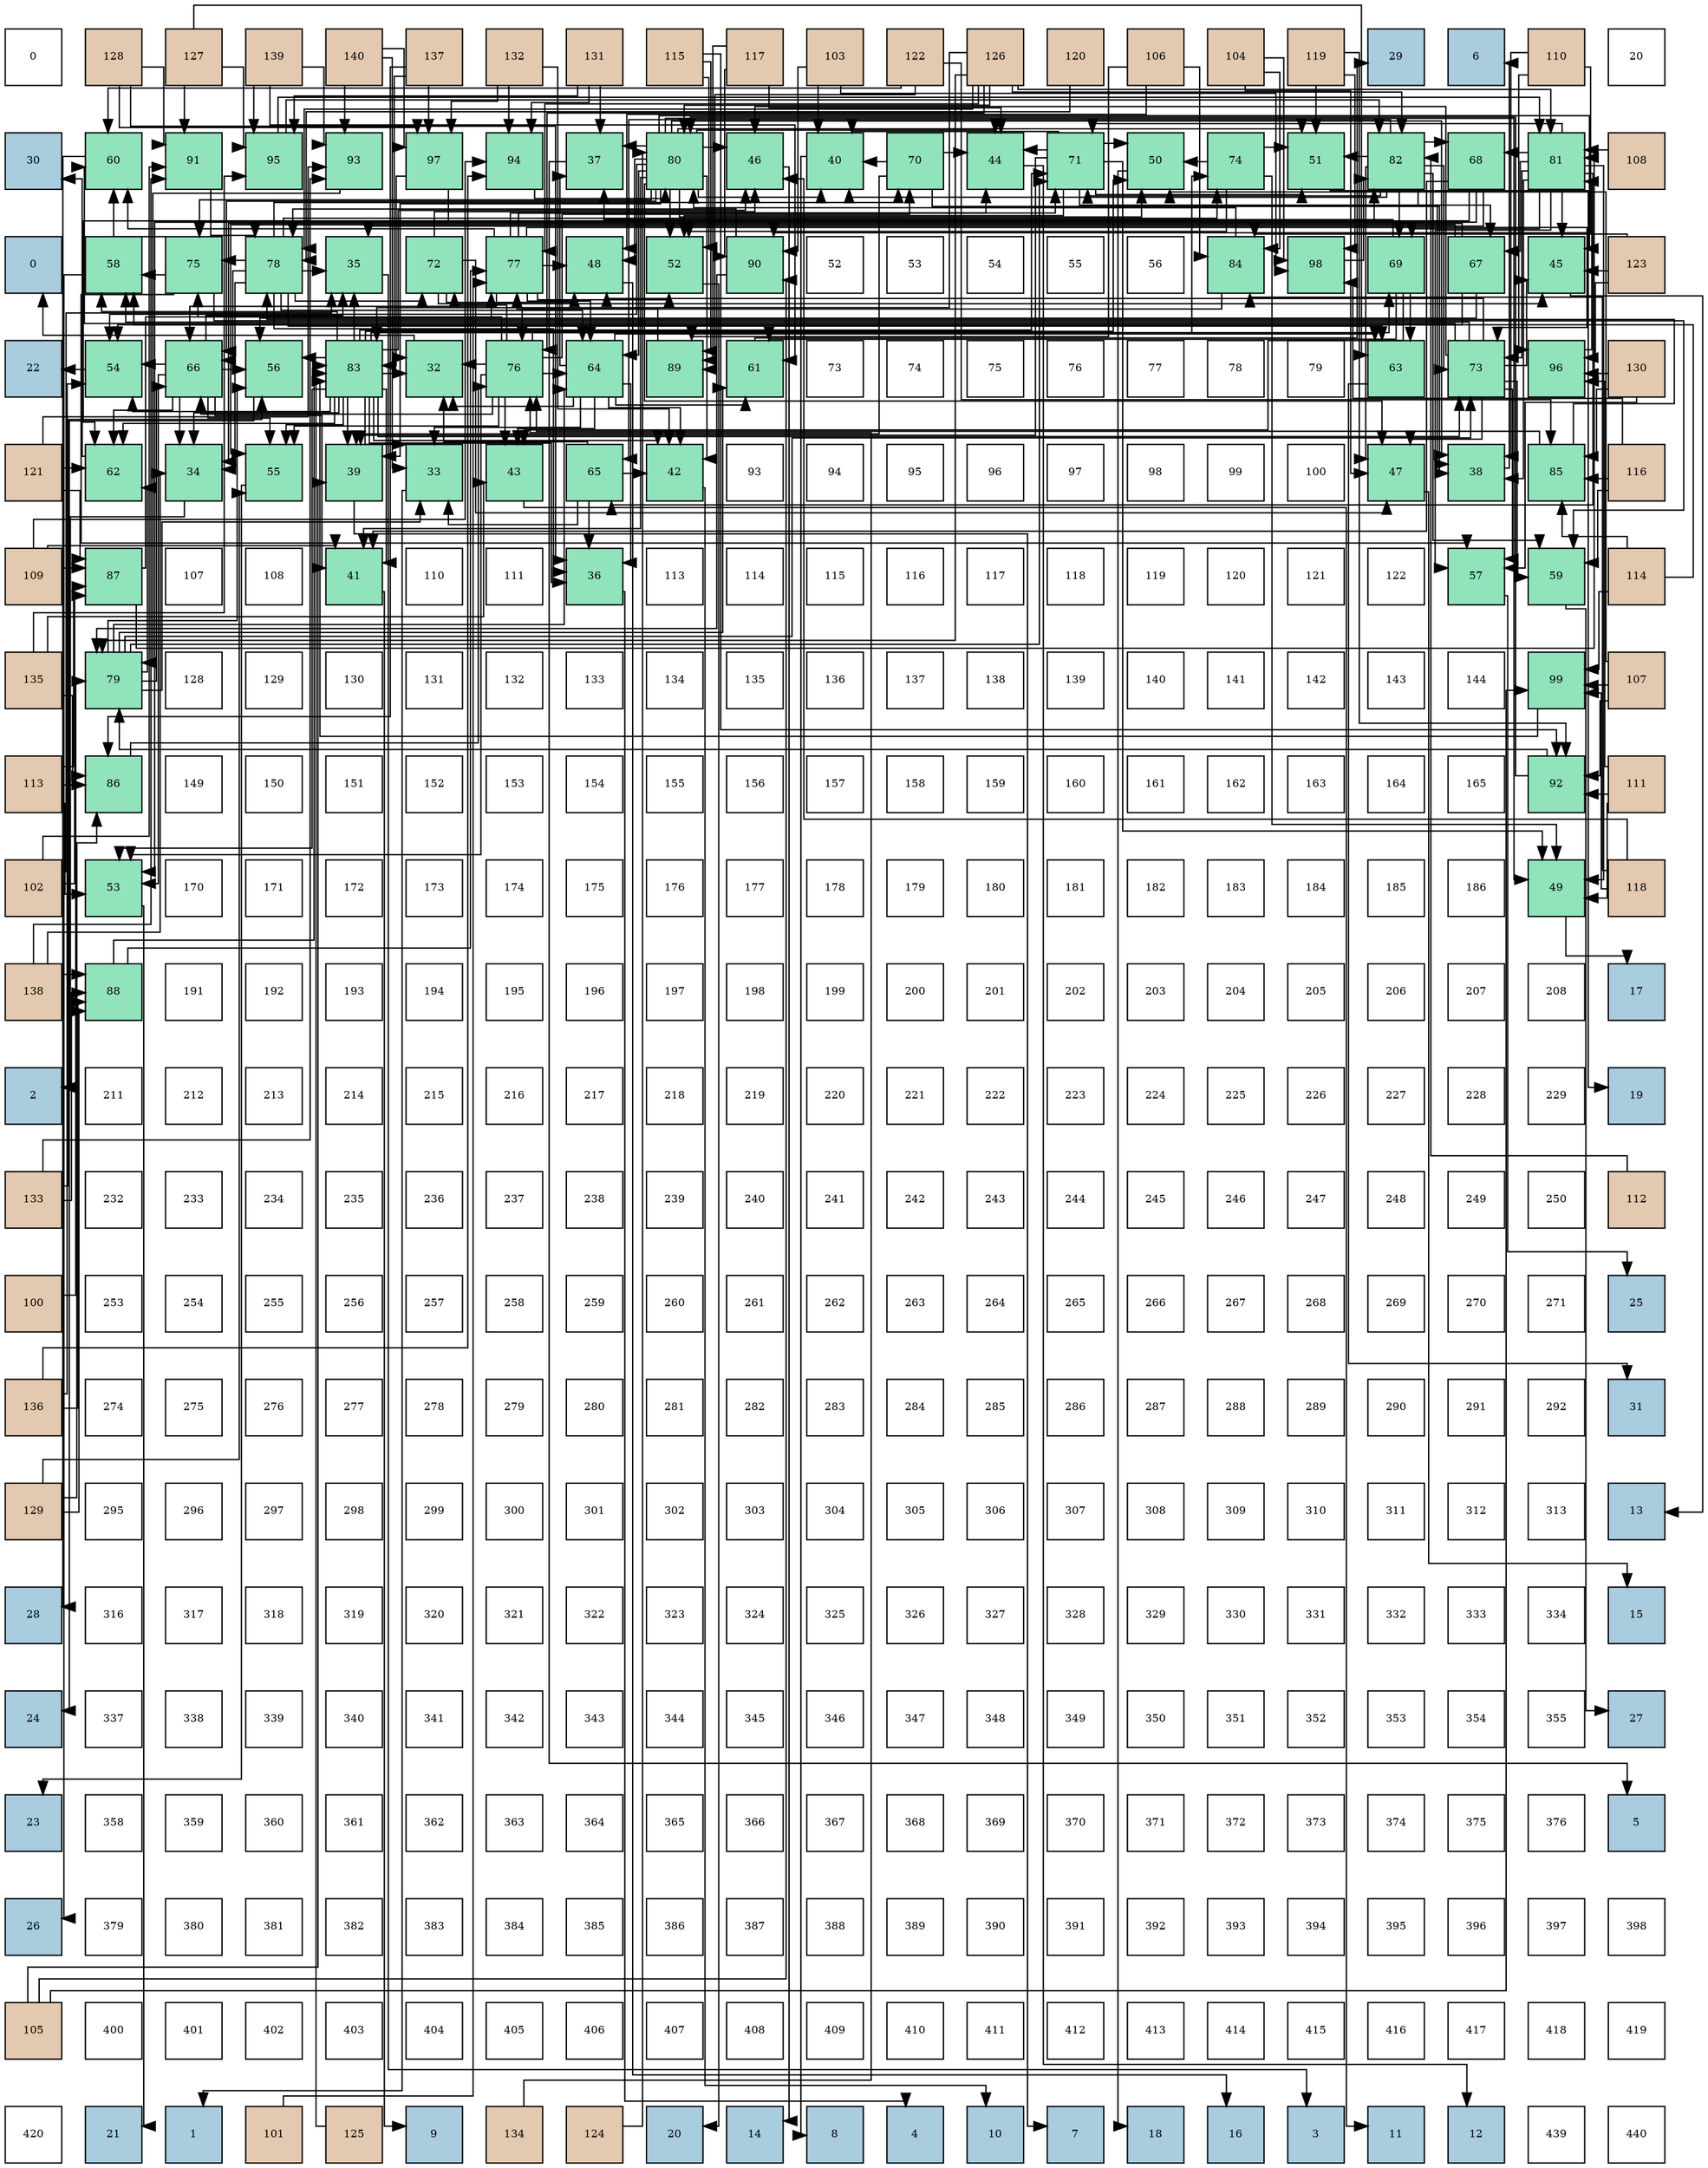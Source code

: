 digraph layout{
 rankdir=TB;
 splines=ortho;
 node [style=filled shape=square fixedsize=true width=0.6];
0[label="0", fontsize=8, fillcolor="#ffffff"];
1[label="128", fontsize=8, fillcolor="#e3c9af"];
2[label="127", fontsize=8, fillcolor="#e3c9af"];
3[label="139", fontsize=8, fillcolor="#e3c9af"];
4[label="140", fontsize=8, fillcolor="#e3c9af"];
5[label="137", fontsize=8, fillcolor="#e3c9af"];
6[label="132", fontsize=8, fillcolor="#e3c9af"];
7[label="131", fontsize=8, fillcolor="#e3c9af"];
8[label="115", fontsize=8, fillcolor="#e3c9af"];
9[label="117", fontsize=8, fillcolor="#e3c9af"];
10[label="103", fontsize=8, fillcolor="#e3c9af"];
11[label="122", fontsize=8, fillcolor="#e3c9af"];
12[label="126", fontsize=8, fillcolor="#e3c9af"];
13[label="120", fontsize=8, fillcolor="#e3c9af"];
14[label="106", fontsize=8, fillcolor="#e3c9af"];
15[label="104", fontsize=8, fillcolor="#e3c9af"];
16[label="119", fontsize=8, fillcolor="#e3c9af"];
17[label="29", fontsize=8, fillcolor="#a9ccde"];
18[label="6", fontsize=8, fillcolor="#a9ccde"];
19[label="110", fontsize=8, fillcolor="#e3c9af"];
20[label="20", fontsize=8, fillcolor="#ffffff"];
21[label="30", fontsize=8, fillcolor="#a9ccde"];
22[label="60", fontsize=8, fillcolor="#91e3bb"];
23[label="91", fontsize=8, fillcolor="#91e3bb"];
24[label="95", fontsize=8, fillcolor="#91e3bb"];
25[label="93", fontsize=8, fillcolor="#91e3bb"];
26[label="97", fontsize=8, fillcolor="#91e3bb"];
27[label="94", fontsize=8, fillcolor="#91e3bb"];
28[label="37", fontsize=8, fillcolor="#91e3bb"];
29[label="80", fontsize=8, fillcolor="#91e3bb"];
30[label="46", fontsize=8, fillcolor="#91e3bb"];
31[label="40", fontsize=8, fillcolor="#91e3bb"];
32[label="70", fontsize=8, fillcolor="#91e3bb"];
33[label="44", fontsize=8, fillcolor="#91e3bb"];
34[label="71", fontsize=8, fillcolor="#91e3bb"];
35[label="50", fontsize=8, fillcolor="#91e3bb"];
36[label="74", fontsize=8, fillcolor="#91e3bb"];
37[label="51", fontsize=8, fillcolor="#91e3bb"];
38[label="82", fontsize=8, fillcolor="#91e3bb"];
39[label="68", fontsize=8, fillcolor="#91e3bb"];
40[label="81", fontsize=8, fillcolor="#91e3bb"];
41[label="108", fontsize=8, fillcolor="#e3c9af"];
42[label="0", fontsize=8, fillcolor="#a9ccde"];
43[label="58", fontsize=8, fillcolor="#91e3bb"];
44[label="75", fontsize=8, fillcolor="#91e3bb"];
45[label="78", fontsize=8, fillcolor="#91e3bb"];
46[label="35", fontsize=8, fillcolor="#91e3bb"];
47[label="72", fontsize=8, fillcolor="#91e3bb"];
48[label="77", fontsize=8, fillcolor="#91e3bb"];
49[label="48", fontsize=8, fillcolor="#91e3bb"];
50[label="52", fontsize=8, fillcolor="#91e3bb"];
51[label="90", fontsize=8, fillcolor="#91e3bb"];
52[label="52", fontsize=8, fillcolor="#ffffff"];
53[label="53", fontsize=8, fillcolor="#ffffff"];
54[label="54", fontsize=8, fillcolor="#ffffff"];
55[label="55", fontsize=8, fillcolor="#ffffff"];
56[label="56", fontsize=8, fillcolor="#ffffff"];
57[label="84", fontsize=8, fillcolor="#91e3bb"];
58[label="98", fontsize=8, fillcolor="#91e3bb"];
59[label="69", fontsize=8, fillcolor="#91e3bb"];
60[label="67", fontsize=8, fillcolor="#91e3bb"];
61[label="45", fontsize=8, fillcolor="#91e3bb"];
62[label="123", fontsize=8, fillcolor="#e3c9af"];
63[label="22", fontsize=8, fillcolor="#a9ccde"];
64[label="54", fontsize=8, fillcolor="#91e3bb"];
65[label="66", fontsize=8, fillcolor="#91e3bb"];
66[label="56", fontsize=8, fillcolor="#91e3bb"];
67[label="83", fontsize=8, fillcolor="#91e3bb"];
68[label="32", fontsize=8, fillcolor="#91e3bb"];
69[label="76", fontsize=8, fillcolor="#91e3bb"];
70[label="64", fontsize=8, fillcolor="#91e3bb"];
71[label="89", fontsize=8, fillcolor="#91e3bb"];
72[label="61", fontsize=8, fillcolor="#91e3bb"];
73[label="73", fontsize=8, fillcolor="#ffffff"];
74[label="74", fontsize=8, fillcolor="#ffffff"];
75[label="75", fontsize=8, fillcolor="#ffffff"];
76[label="76", fontsize=8, fillcolor="#ffffff"];
77[label="77", fontsize=8, fillcolor="#ffffff"];
78[label="78", fontsize=8, fillcolor="#ffffff"];
79[label="79", fontsize=8, fillcolor="#ffffff"];
80[label="63", fontsize=8, fillcolor="#91e3bb"];
81[label="73", fontsize=8, fillcolor="#91e3bb"];
82[label="96", fontsize=8, fillcolor="#91e3bb"];
83[label="130", fontsize=8, fillcolor="#e3c9af"];
84[label="121", fontsize=8, fillcolor="#e3c9af"];
85[label="62", fontsize=8, fillcolor="#91e3bb"];
86[label="34", fontsize=8, fillcolor="#91e3bb"];
87[label="55", fontsize=8, fillcolor="#91e3bb"];
88[label="39", fontsize=8, fillcolor="#91e3bb"];
89[label="33", fontsize=8, fillcolor="#91e3bb"];
90[label="43", fontsize=8, fillcolor="#91e3bb"];
91[label="65", fontsize=8, fillcolor="#91e3bb"];
92[label="42", fontsize=8, fillcolor="#91e3bb"];
93[label="93", fontsize=8, fillcolor="#ffffff"];
94[label="94", fontsize=8, fillcolor="#ffffff"];
95[label="95", fontsize=8, fillcolor="#ffffff"];
96[label="96", fontsize=8, fillcolor="#ffffff"];
97[label="97", fontsize=8, fillcolor="#ffffff"];
98[label="98", fontsize=8, fillcolor="#ffffff"];
99[label="99", fontsize=8, fillcolor="#ffffff"];
100[label="100", fontsize=8, fillcolor="#ffffff"];
101[label="47", fontsize=8, fillcolor="#91e3bb"];
102[label="38", fontsize=8, fillcolor="#91e3bb"];
103[label="85", fontsize=8, fillcolor="#91e3bb"];
104[label="116", fontsize=8, fillcolor="#e3c9af"];
105[label="109", fontsize=8, fillcolor="#e3c9af"];
106[label="87", fontsize=8, fillcolor="#91e3bb"];
107[label="107", fontsize=8, fillcolor="#ffffff"];
108[label="108", fontsize=8, fillcolor="#ffffff"];
109[label="41", fontsize=8, fillcolor="#91e3bb"];
110[label="110", fontsize=8, fillcolor="#ffffff"];
111[label="111", fontsize=8, fillcolor="#ffffff"];
112[label="36", fontsize=8, fillcolor="#91e3bb"];
113[label="113", fontsize=8, fillcolor="#ffffff"];
114[label="114", fontsize=8, fillcolor="#ffffff"];
115[label="115", fontsize=8, fillcolor="#ffffff"];
116[label="116", fontsize=8, fillcolor="#ffffff"];
117[label="117", fontsize=8, fillcolor="#ffffff"];
118[label="118", fontsize=8, fillcolor="#ffffff"];
119[label="119", fontsize=8, fillcolor="#ffffff"];
120[label="120", fontsize=8, fillcolor="#ffffff"];
121[label="121", fontsize=8, fillcolor="#ffffff"];
122[label="122", fontsize=8, fillcolor="#ffffff"];
123[label="57", fontsize=8, fillcolor="#91e3bb"];
124[label="59", fontsize=8, fillcolor="#91e3bb"];
125[label="114", fontsize=8, fillcolor="#e3c9af"];
126[label="135", fontsize=8, fillcolor="#e3c9af"];
127[label="79", fontsize=8, fillcolor="#91e3bb"];
128[label="128", fontsize=8, fillcolor="#ffffff"];
129[label="129", fontsize=8, fillcolor="#ffffff"];
130[label="130", fontsize=8, fillcolor="#ffffff"];
131[label="131", fontsize=8, fillcolor="#ffffff"];
132[label="132", fontsize=8, fillcolor="#ffffff"];
133[label="133", fontsize=8, fillcolor="#ffffff"];
134[label="134", fontsize=8, fillcolor="#ffffff"];
135[label="135", fontsize=8, fillcolor="#ffffff"];
136[label="136", fontsize=8, fillcolor="#ffffff"];
137[label="137", fontsize=8, fillcolor="#ffffff"];
138[label="138", fontsize=8, fillcolor="#ffffff"];
139[label="139", fontsize=8, fillcolor="#ffffff"];
140[label="140", fontsize=8, fillcolor="#ffffff"];
141[label="141", fontsize=8, fillcolor="#ffffff"];
142[label="142", fontsize=8, fillcolor="#ffffff"];
143[label="143", fontsize=8, fillcolor="#ffffff"];
144[label="144", fontsize=8, fillcolor="#ffffff"];
145[label="99", fontsize=8, fillcolor="#91e3bb"];
146[label="107", fontsize=8, fillcolor="#e3c9af"];
147[label="113", fontsize=8, fillcolor="#e3c9af"];
148[label="86", fontsize=8, fillcolor="#91e3bb"];
149[label="149", fontsize=8, fillcolor="#ffffff"];
150[label="150", fontsize=8, fillcolor="#ffffff"];
151[label="151", fontsize=8, fillcolor="#ffffff"];
152[label="152", fontsize=8, fillcolor="#ffffff"];
153[label="153", fontsize=8, fillcolor="#ffffff"];
154[label="154", fontsize=8, fillcolor="#ffffff"];
155[label="155", fontsize=8, fillcolor="#ffffff"];
156[label="156", fontsize=8, fillcolor="#ffffff"];
157[label="157", fontsize=8, fillcolor="#ffffff"];
158[label="158", fontsize=8, fillcolor="#ffffff"];
159[label="159", fontsize=8, fillcolor="#ffffff"];
160[label="160", fontsize=8, fillcolor="#ffffff"];
161[label="161", fontsize=8, fillcolor="#ffffff"];
162[label="162", fontsize=8, fillcolor="#ffffff"];
163[label="163", fontsize=8, fillcolor="#ffffff"];
164[label="164", fontsize=8, fillcolor="#ffffff"];
165[label="165", fontsize=8, fillcolor="#ffffff"];
166[label="92", fontsize=8, fillcolor="#91e3bb"];
167[label="111", fontsize=8, fillcolor="#e3c9af"];
168[label="102", fontsize=8, fillcolor="#e3c9af"];
169[label="53", fontsize=8, fillcolor="#91e3bb"];
170[label="170", fontsize=8, fillcolor="#ffffff"];
171[label="171", fontsize=8, fillcolor="#ffffff"];
172[label="172", fontsize=8, fillcolor="#ffffff"];
173[label="173", fontsize=8, fillcolor="#ffffff"];
174[label="174", fontsize=8, fillcolor="#ffffff"];
175[label="175", fontsize=8, fillcolor="#ffffff"];
176[label="176", fontsize=8, fillcolor="#ffffff"];
177[label="177", fontsize=8, fillcolor="#ffffff"];
178[label="178", fontsize=8, fillcolor="#ffffff"];
179[label="179", fontsize=8, fillcolor="#ffffff"];
180[label="180", fontsize=8, fillcolor="#ffffff"];
181[label="181", fontsize=8, fillcolor="#ffffff"];
182[label="182", fontsize=8, fillcolor="#ffffff"];
183[label="183", fontsize=8, fillcolor="#ffffff"];
184[label="184", fontsize=8, fillcolor="#ffffff"];
185[label="185", fontsize=8, fillcolor="#ffffff"];
186[label="186", fontsize=8, fillcolor="#ffffff"];
187[label="49", fontsize=8, fillcolor="#91e3bb"];
188[label="118", fontsize=8, fillcolor="#e3c9af"];
189[label="138", fontsize=8, fillcolor="#e3c9af"];
190[label="88", fontsize=8, fillcolor="#91e3bb"];
191[label="191", fontsize=8, fillcolor="#ffffff"];
192[label="192", fontsize=8, fillcolor="#ffffff"];
193[label="193", fontsize=8, fillcolor="#ffffff"];
194[label="194", fontsize=8, fillcolor="#ffffff"];
195[label="195", fontsize=8, fillcolor="#ffffff"];
196[label="196", fontsize=8, fillcolor="#ffffff"];
197[label="197", fontsize=8, fillcolor="#ffffff"];
198[label="198", fontsize=8, fillcolor="#ffffff"];
199[label="199", fontsize=8, fillcolor="#ffffff"];
200[label="200", fontsize=8, fillcolor="#ffffff"];
201[label="201", fontsize=8, fillcolor="#ffffff"];
202[label="202", fontsize=8, fillcolor="#ffffff"];
203[label="203", fontsize=8, fillcolor="#ffffff"];
204[label="204", fontsize=8, fillcolor="#ffffff"];
205[label="205", fontsize=8, fillcolor="#ffffff"];
206[label="206", fontsize=8, fillcolor="#ffffff"];
207[label="207", fontsize=8, fillcolor="#ffffff"];
208[label="208", fontsize=8, fillcolor="#ffffff"];
209[label="17", fontsize=8, fillcolor="#a9ccde"];
210[label="2", fontsize=8, fillcolor="#a9ccde"];
211[label="211", fontsize=8, fillcolor="#ffffff"];
212[label="212", fontsize=8, fillcolor="#ffffff"];
213[label="213", fontsize=8, fillcolor="#ffffff"];
214[label="214", fontsize=8, fillcolor="#ffffff"];
215[label="215", fontsize=8, fillcolor="#ffffff"];
216[label="216", fontsize=8, fillcolor="#ffffff"];
217[label="217", fontsize=8, fillcolor="#ffffff"];
218[label="218", fontsize=8, fillcolor="#ffffff"];
219[label="219", fontsize=8, fillcolor="#ffffff"];
220[label="220", fontsize=8, fillcolor="#ffffff"];
221[label="221", fontsize=8, fillcolor="#ffffff"];
222[label="222", fontsize=8, fillcolor="#ffffff"];
223[label="223", fontsize=8, fillcolor="#ffffff"];
224[label="224", fontsize=8, fillcolor="#ffffff"];
225[label="225", fontsize=8, fillcolor="#ffffff"];
226[label="226", fontsize=8, fillcolor="#ffffff"];
227[label="227", fontsize=8, fillcolor="#ffffff"];
228[label="228", fontsize=8, fillcolor="#ffffff"];
229[label="229", fontsize=8, fillcolor="#ffffff"];
230[label="19", fontsize=8, fillcolor="#a9ccde"];
231[label="133", fontsize=8, fillcolor="#e3c9af"];
232[label="232", fontsize=8, fillcolor="#ffffff"];
233[label="233", fontsize=8, fillcolor="#ffffff"];
234[label="234", fontsize=8, fillcolor="#ffffff"];
235[label="235", fontsize=8, fillcolor="#ffffff"];
236[label="236", fontsize=8, fillcolor="#ffffff"];
237[label="237", fontsize=8, fillcolor="#ffffff"];
238[label="238", fontsize=8, fillcolor="#ffffff"];
239[label="239", fontsize=8, fillcolor="#ffffff"];
240[label="240", fontsize=8, fillcolor="#ffffff"];
241[label="241", fontsize=8, fillcolor="#ffffff"];
242[label="242", fontsize=8, fillcolor="#ffffff"];
243[label="243", fontsize=8, fillcolor="#ffffff"];
244[label="244", fontsize=8, fillcolor="#ffffff"];
245[label="245", fontsize=8, fillcolor="#ffffff"];
246[label="246", fontsize=8, fillcolor="#ffffff"];
247[label="247", fontsize=8, fillcolor="#ffffff"];
248[label="248", fontsize=8, fillcolor="#ffffff"];
249[label="249", fontsize=8, fillcolor="#ffffff"];
250[label="250", fontsize=8, fillcolor="#ffffff"];
251[label="112", fontsize=8, fillcolor="#e3c9af"];
252[label="100", fontsize=8, fillcolor="#e3c9af"];
253[label="253", fontsize=8, fillcolor="#ffffff"];
254[label="254", fontsize=8, fillcolor="#ffffff"];
255[label="255", fontsize=8, fillcolor="#ffffff"];
256[label="256", fontsize=8, fillcolor="#ffffff"];
257[label="257", fontsize=8, fillcolor="#ffffff"];
258[label="258", fontsize=8, fillcolor="#ffffff"];
259[label="259", fontsize=8, fillcolor="#ffffff"];
260[label="260", fontsize=8, fillcolor="#ffffff"];
261[label="261", fontsize=8, fillcolor="#ffffff"];
262[label="262", fontsize=8, fillcolor="#ffffff"];
263[label="263", fontsize=8, fillcolor="#ffffff"];
264[label="264", fontsize=8, fillcolor="#ffffff"];
265[label="265", fontsize=8, fillcolor="#ffffff"];
266[label="266", fontsize=8, fillcolor="#ffffff"];
267[label="267", fontsize=8, fillcolor="#ffffff"];
268[label="268", fontsize=8, fillcolor="#ffffff"];
269[label="269", fontsize=8, fillcolor="#ffffff"];
270[label="270", fontsize=8, fillcolor="#ffffff"];
271[label="271", fontsize=8, fillcolor="#ffffff"];
272[label="25", fontsize=8, fillcolor="#a9ccde"];
273[label="136", fontsize=8, fillcolor="#e3c9af"];
274[label="274", fontsize=8, fillcolor="#ffffff"];
275[label="275", fontsize=8, fillcolor="#ffffff"];
276[label="276", fontsize=8, fillcolor="#ffffff"];
277[label="277", fontsize=8, fillcolor="#ffffff"];
278[label="278", fontsize=8, fillcolor="#ffffff"];
279[label="279", fontsize=8, fillcolor="#ffffff"];
280[label="280", fontsize=8, fillcolor="#ffffff"];
281[label="281", fontsize=8, fillcolor="#ffffff"];
282[label="282", fontsize=8, fillcolor="#ffffff"];
283[label="283", fontsize=8, fillcolor="#ffffff"];
284[label="284", fontsize=8, fillcolor="#ffffff"];
285[label="285", fontsize=8, fillcolor="#ffffff"];
286[label="286", fontsize=8, fillcolor="#ffffff"];
287[label="287", fontsize=8, fillcolor="#ffffff"];
288[label="288", fontsize=8, fillcolor="#ffffff"];
289[label="289", fontsize=8, fillcolor="#ffffff"];
290[label="290", fontsize=8, fillcolor="#ffffff"];
291[label="291", fontsize=8, fillcolor="#ffffff"];
292[label="292", fontsize=8, fillcolor="#ffffff"];
293[label="31", fontsize=8, fillcolor="#a9ccde"];
294[label="129", fontsize=8, fillcolor="#e3c9af"];
295[label="295", fontsize=8, fillcolor="#ffffff"];
296[label="296", fontsize=8, fillcolor="#ffffff"];
297[label="297", fontsize=8, fillcolor="#ffffff"];
298[label="298", fontsize=8, fillcolor="#ffffff"];
299[label="299", fontsize=8, fillcolor="#ffffff"];
300[label="300", fontsize=8, fillcolor="#ffffff"];
301[label="301", fontsize=8, fillcolor="#ffffff"];
302[label="302", fontsize=8, fillcolor="#ffffff"];
303[label="303", fontsize=8, fillcolor="#ffffff"];
304[label="304", fontsize=8, fillcolor="#ffffff"];
305[label="305", fontsize=8, fillcolor="#ffffff"];
306[label="306", fontsize=8, fillcolor="#ffffff"];
307[label="307", fontsize=8, fillcolor="#ffffff"];
308[label="308", fontsize=8, fillcolor="#ffffff"];
309[label="309", fontsize=8, fillcolor="#ffffff"];
310[label="310", fontsize=8, fillcolor="#ffffff"];
311[label="311", fontsize=8, fillcolor="#ffffff"];
312[label="312", fontsize=8, fillcolor="#ffffff"];
313[label="313", fontsize=8, fillcolor="#ffffff"];
314[label="13", fontsize=8, fillcolor="#a9ccde"];
315[label="28", fontsize=8, fillcolor="#a9ccde"];
316[label="316", fontsize=8, fillcolor="#ffffff"];
317[label="317", fontsize=8, fillcolor="#ffffff"];
318[label="318", fontsize=8, fillcolor="#ffffff"];
319[label="319", fontsize=8, fillcolor="#ffffff"];
320[label="320", fontsize=8, fillcolor="#ffffff"];
321[label="321", fontsize=8, fillcolor="#ffffff"];
322[label="322", fontsize=8, fillcolor="#ffffff"];
323[label="323", fontsize=8, fillcolor="#ffffff"];
324[label="324", fontsize=8, fillcolor="#ffffff"];
325[label="325", fontsize=8, fillcolor="#ffffff"];
326[label="326", fontsize=8, fillcolor="#ffffff"];
327[label="327", fontsize=8, fillcolor="#ffffff"];
328[label="328", fontsize=8, fillcolor="#ffffff"];
329[label="329", fontsize=8, fillcolor="#ffffff"];
330[label="330", fontsize=8, fillcolor="#ffffff"];
331[label="331", fontsize=8, fillcolor="#ffffff"];
332[label="332", fontsize=8, fillcolor="#ffffff"];
333[label="333", fontsize=8, fillcolor="#ffffff"];
334[label="334", fontsize=8, fillcolor="#ffffff"];
335[label="15", fontsize=8, fillcolor="#a9ccde"];
336[label="24", fontsize=8, fillcolor="#a9ccde"];
337[label="337", fontsize=8, fillcolor="#ffffff"];
338[label="338", fontsize=8, fillcolor="#ffffff"];
339[label="339", fontsize=8, fillcolor="#ffffff"];
340[label="340", fontsize=8, fillcolor="#ffffff"];
341[label="341", fontsize=8, fillcolor="#ffffff"];
342[label="342", fontsize=8, fillcolor="#ffffff"];
343[label="343", fontsize=8, fillcolor="#ffffff"];
344[label="344", fontsize=8, fillcolor="#ffffff"];
345[label="345", fontsize=8, fillcolor="#ffffff"];
346[label="346", fontsize=8, fillcolor="#ffffff"];
347[label="347", fontsize=8, fillcolor="#ffffff"];
348[label="348", fontsize=8, fillcolor="#ffffff"];
349[label="349", fontsize=8, fillcolor="#ffffff"];
350[label="350", fontsize=8, fillcolor="#ffffff"];
351[label="351", fontsize=8, fillcolor="#ffffff"];
352[label="352", fontsize=8, fillcolor="#ffffff"];
353[label="353", fontsize=8, fillcolor="#ffffff"];
354[label="354", fontsize=8, fillcolor="#ffffff"];
355[label="355", fontsize=8, fillcolor="#ffffff"];
356[label="27", fontsize=8, fillcolor="#a9ccde"];
357[label="23", fontsize=8, fillcolor="#a9ccde"];
358[label="358", fontsize=8, fillcolor="#ffffff"];
359[label="359", fontsize=8, fillcolor="#ffffff"];
360[label="360", fontsize=8, fillcolor="#ffffff"];
361[label="361", fontsize=8, fillcolor="#ffffff"];
362[label="362", fontsize=8, fillcolor="#ffffff"];
363[label="363", fontsize=8, fillcolor="#ffffff"];
364[label="364", fontsize=8, fillcolor="#ffffff"];
365[label="365", fontsize=8, fillcolor="#ffffff"];
366[label="366", fontsize=8, fillcolor="#ffffff"];
367[label="367", fontsize=8, fillcolor="#ffffff"];
368[label="368", fontsize=8, fillcolor="#ffffff"];
369[label="369", fontsize=8, fillcolor="#ffffff"];
370[label="370", fontsize=8, fillcolor="#ffffff"];
371[label="371", fontsize=8, fillcolor="#ffffff"];
372[label="372", fontsize=8, fillcolor="#ffffff"];
373[label="373", fontsize=8, fillcolor="#ffffff"];
374[label="374", fontsize=8, fillcolor="#ffffff"];
375[label="375", fontsize=8, fillcolor="#ffffff"];
376[label="376", fontsize=8, fillcolor="#ffffff"];
377[label="5", fontsize=8, fillcolor="#a9ccde"];
378[label="26", fontsize=8, fillcolor="#a9ccde"];
379[label="379", fontsize=8, fillcolor="#ffffff"];
380[label="380", fontsize=8, fillcolor="#ffffff"];
381[label="381", fontsize=8, fillcolor="#ffffff"];
382[label="382", fontsize=8, fillcolor="#ffffff"];
383[label="383", fontsize=8, fillcolor="#ffffff"];
384[label="384", fontsize=8, fillcolor="#ffffff"];
385[label="385", fontsize=8, fillcolor="#ffffff"];
386[label="386", fontsize=8, fillcolor="#ffffff"];
387[label="387", fontsize=8, fillcolor="#ffffff"];
388[label="388", fontsize=8, fillcolor="#ffffff"];
389[label="389", fontsize=8, fillcolor="#ffffff"];
390[label="390", fontsize=8, fillcolor="#ffffff"];
391[label="391", fontsize=8, fillcolor="#ffffff"];
392[label="392", fontsize=8, fillcolor="#ffffff"];
393[label="393", fontsize=8, fillcolor="#ffffff"];
394[label="394", fontsize=8, fillcolor="#ffffff"];
395[label="395", fontsize=8, fillcolor="#ffffff"];
396[label="396", fontsize=8, fillcolor="#ffffff"];
397[label="397", fontsize=8, fillcolor="#ffffff"];
398[label="398", fontsize=8, fillcolor="#ffffff"];
399[label="105", fontsize=8, fillcolor="#e3c9af"];
400[label="400", fontsize=8, fillcolor="#ffffff"];
401[label="401", fontsize=8, fillcolor="#ffffff"];
402[label="402", fontsize=8, fillcolor="#ffffff"];
403[label="403", fontsize=8, fillcolor="#ffffff"];
404[label="404", fontsize=8, fillcolor="#ffffff"];
405[label="405", fontsize=8, fillcolor="#ffffff"];
406[label="406", fontsize=8, fillcolor="#ffffff"];
407[label="407", fontsize=8, fillcolor="#ffffff"];
408[label="408", fontsize=8, fillcolor="#ffffff"];
409[label="409", fontsize=8, fillcolor="#ffffff"];
410[label="410", fontsize=8, fillcolor="#ffffff"];
411[label="411", fontsize=8, fillcolor="#ffffff"];
412[label="412", fontsize=8, fillcolor="#ffffff"];
413[label="413", fontsize=8, fillcolor="#ffffff"];
414[label="414", fontsize=8, fillcolor="#ffffff"];
415[label="415", fontsize=8, fillcolor="#ffffff"];
416[label="416", fontsize=8, fillcolor="#ffffff"];
417[label="417", fontsize=8, fillcolor="#ffffff"];
418[label="418", fontsize=8, fillcolor="#ffffff"];
419[label="419", fontsize=8, fillcolor="#ffffff"];
420[label="420", fontsize=8, fillcolor="#ffffff"];
421[label="21", fontsize=8, fillcolor="#a9ccde"];
422[label="1", fontsize=8, fillcolor="#a9ccde"];
423[label="101", fontsize=8, fillcolor="#e3c9af"];
424[label="125", fontsize=8, fillcolor="#e3c9af"];
425[label="9", fontsize=8, fillcolor="#a9ccde"];
426[label="134", fontsize=8, fillcolor="#e3c9af"];
427[label="124", fontsize=8, fillcolor="#e3c9af"];
428[label="20", fontsize=8, fillcolor="#a9ccde"];
429[label="14", fontsize=8, fillcolor="#a9ccde"];
430[label="8", fontsize=8, fillcolor="#a9ccde"];
431[label="4", fontsize=8, fillcolor="#a9ccde"];
432[label="10", fontsize=8, fillcolor="#a9ccde"];
433[label="7", fontsize=8, fillcolor="#a9ccde"];
434[label="18", fontsize=8, fillcolor="#a9ccde"];
435[label="16", fontsize=8, fillcolor="#a9ccde"];
436[label="3", fontsize=8, fillcolor="#a9ccde"];
437[label="11", fontsize=8, fillcolor="#a9ccde"];
438[label="12", fontsize=8, fillcolor="#a9ccde"];
439[label="439", fontsize=8, fillcolor="#ffffff"];
440[label="440", fontsize=8, fillcolor="#ffffff"];
edge [constraint=false, style=vis];68 -> 42;
89 -> 422;
86 -> 210;
46 -> 436;
112 -> 431;
28 -> 377;
102 -> 18;
88 -> 433;
31 -> 430;
109 -> 425;
92 -> 432;
90 -> 437;
33 -> 438;
61 -> 314;
30 -> 429;
101 -> 335;
49 -> 435;
187 -> 209;
35 -> 434;
37 -> 230;
50 -> 428;
169 -> 421;
64 -> 63;
87 -> 357;
66 -> 336;
123 -> 272;
43 -> 378;
124 -> 356;
22 -> 315;
72 -> 17;
85 -> 21;
80 -> 293;
70 -> 68;
70 -> 89;
70 -> 112;
70 -> 28;
70 -> 92;
70 -> 90;
70 -> 72;
70 -> 80;
91 -> 68;
91 -> 89;
91 -> 112;
91 -> 92;
65 -> 86;
65 -> 46;
65 -> 109;
65 -> 169;
65 -> 64;
65 -> 87;
65 -> 66;
65 -> 85;
60 -> 86;
60 -> 64;
60 -> 87;
60 -> 66;
39 -> 46;
39 -> 109;
39 -> 169;
39 -> 85;
59 -> 28;
59 -> 90;
59 -> 72;
59 -> 80;
32 -> 102;
32 -> 88;
32 -> 31;
32 -> 33;
34 -> 102;
34 -> 88;
34 -> 31;
34 -> 33;
34 -> 187;
34 -> 35;
34 -> 37;
34 -> 50;
47 -> 61;
47 -> 30;
47 -> 101;
47 -> 49;
81 -> 61;
81 -> 30;
81 -> 101;
81 -> 49;
81 -> 123;
81 -> 43;
81 -> 124;
81 -> 22;
36 -> 187;
36 -> 35;
36 -> 37;
36 -> 50;
44 -> 123;
44 -> 43;
44 -> 124;
44 -> 22;
69 -> 68;
69 -> 90;
69 -> 169;
69 -> 87;
69 -> 70;
69 -> 65;
69 -> 32;
69 -> 47;
69 -> 36;
69 -> 44;
48 -> 33;
48 -> 49;
48 -> 50;
48 -> 22;
48 -> 70;
48 -> 65;
48 -> 34;
48 -> 81;
45 -> 86;
45 -> 46;
45 -> 112;
45 -> 80;
45 -> 70;
45 -> 65;
45 -> 32;
45 -> 47;
45 -> 36;
45 -> 44;
127 -> 89;
127 -> 66;
127 -> 72;
127 -> 85;
127 -> 70;
127 -> 65;
127 -> 34;
127 -> 81;
29 -> 28;
29 -> 102;
29 -> 88;
29 -> 31;
29 -> 109;
29 -> 92;
29 -> 33;
29 -> 61;
29 -> 30;
29 -> 101;
29 -> 49;
29 -> 187;
29 -> 35;
29 -> 37;
29 -> 50;
29 -> 64;
29 -> 70;
29 -> 65;
29 -> 44;
40 -> 102;
40 -> 61;
40 -> 187;
40 -> 123;
40 -> 91;
40 -> 60;
40 -> 39;
40 -> 59;
40 -> 34;
40 -> 81;
38 -> 31;
38 -> 101;
38 -> 37;
38 -> 124;
38 -> 91;
38 -> 60;
38 -> 39;
38 -> 59;
38 -> 34;
38 -> 81;
67 -> 68;
67 -> 89;
67 -> 86;
67 -> 46;
67 -> 112;
67 -> 88;
67 -> 109;
67 -> 92;
67 -> 30;
67 -> 35;
67 -> 169;
67 -> 64;
67 -> 87;
67 -> 66;
67 -> 43;
67 -> 85;
67 -> 59;
67 -> 34;
67 -> 81;
57 -> 69;
57 -> 29;
103 -> 69;
103 -> 45;
148 -> 69;
106 -> 48;
106 -> 40;
190 -> 48;
190 -> 67;
71 -> 48;
51 -> 45;
51 -> 127;
23 -> 45;
166 -> 127;
166 -> 29;
25 -> 127;
27 -> 29;
24 -> 40;
24 -> 38;
82 -> 40;
26 -> 38;
26 -> 67;
58 -> 38;
145 -> 67;
252 -> 127;
423 -> 48;
168 -> 46;
168 -> 106;
168 -> 23;
10 -> 31;
10 -> 51;
10 -> 58;
15 -> 101;
15 -> 57;
15 -> 58;
399 -> 88;
399 -> 51;
399 -> 145;
14 -> 49;
14 -> 57;
14 -> 71;
146 -> 35;
146 -> 166;
146 -> 145;
41 -> 40;
105 -> 109;
105 -> 106;
105 -> 27;
19 -> 102;
19 -> 51;
19 -> 82;
167 -> 187;
167 -> 166;
167 -> 82;
251 -> 38;
147 -> 169;
147 -> 148;
147 -> 106;
125 -> 43;
125 -> 103;
125 -> 145;
8 -> 50;
8 -> 71;
8 -> 166;
104 -> 124;
104 -> 103;
104 -> 58;
9 -> 33;
9 -> 71;
9 -> 51;
188 -> 30;
188 -> 57;
188 -> 145;
16 -> 37;
16 -> 166;
16 -> 58;
13 -> 45;
84 -> 85;
84 -> 106;
84 -> 25;
11 -> 22;
11 -> 103;
11 -> 71;
62 -> 61;
62 -> 57;
62 -> 82;
427 -> 29;
424 -> 67;
12 -> 69;
12 -> 48;
12 -> 45;
12 -> 127;
12 -> 29;
12 -> 40;
12 -> 38;
12 -> 67;
2 -> 80;
2 -> 23;
2 -> 24;
1 -> 112;
1 -> 23;
1 -> 26;
294 -> 87;
294 -> 148;
294 -> 190;
83 -> 123;
83 -> 103;
83 -> 82;
7 -> 28;
7 -> 27;
7 -> 24;
6 -> 92;
6 -> 27;
6 -> 26;
231 -> 66;
231 -> 190;
231 -> 25;
426 -> 69;
126 -> 90;
126 -> 148;
126 -> 24;
273 -> 64;
273 -> 190;
273 -> 27;
5 -> 68;
5 -> 148;
5 -> 26;
189 -> 86;
189 -> 190;
189 -> 23;
3 -> 72;
3 -> 25;
3 -> 24;
4 -> 89;
4 -> 25;
4 -> 26;
edge [constraint=true, style=invis];
0 -> 21 -> 42 -> 63 -> 84 -> 105 -> 126 -> 147 -> 168 -> 189 -> 210 -> 231 -> 252 -> 273 -> 294 -> 315 -> 336 -> 357 -> 378 -> 399 -> 420;
1 -> 22 -> 43 -> 64 -> 85 -> 106 -> 127 -> 148 -> 169 -> 190 -> 211 -> 232 -> 253 -> 274 -> 295 -> 316 -> 337 -> 358 -> 379 -> 400 -> 421;
2 -> 23 -> 44 -> 65 -> 86 -> 107 -> 128 -> 149 -> 170 -> 191 -> 212 -> 233 -> 254 -> 275 -> 296 -> 317 -> 338 -> 359 -> 380 -> 401 -> 422;
3 -> 24 -> 45 -> 66 -> 87 -> 108 -> 129 -> 150 -> 171 -> 192 -> 213 -> 234 -> 255 -> 276 -> 297 -> 318 -> 339 -> 360 -> 381 -> 402 -> 423;
4 -> 25 -> 46 -> 67 -> 88 -> 109 -> 130 -> 151 -> 172 -> 193 -> 214 -> 235 -> 256 -> 277 -> 298 -> 319 -> 340 -> 361 -> 382 -> 403 -> 424;
5 -> 26 -> 47 -> 68 -> 89 -> 110 -> 131 -> 152 -> 173 -> 194 -> 215 -> 236 -> 257 -> 278 -> 299 -> 320 -> 341 -> 362 -> 383 -> 404 -> 425;
6 -> 27 -> 48 -> 69 -> 90 -> 111 -> 132 -> 153 -> 174 -> 195 -> 216 -> 237 -> 258 -> 279 -> 300 -> 321 -> 342 -> 363 -> 384 -> 405 -> 426;
7 -> 28 -> 49 -> 70 -> 91 -> 112 -> 133 -> 154 -> 175 -> 196 -> 217 -> 238 -> 259 -> 280 -> 301 -> 322 -> 343 -> 364 -> 385 -> 406 -> 427;
8 -> 29 -> 50 -> 71 -> 92 -> 113 -> 134 -> 155 -> 176 -> 197 -> 218 -> 239 -> 260 -> 281 -> 302 -> 323 -> 344 -> 365 -> 386 -> 407 -> 428;
9 -> 30 -> 51 -> 72 -> 93 -> 114 -> 135 -> 156 -> 177 -> 198 -> 219 -> 240 -> 261 -> 282 -> 303 -> 324 -> 345 -> 366 -> 387 -> 408 -> 429;
10 -> 31 -> 52 -> 73 -> 94 -> 115 -> 136 -> 157 -> 178 -> 199 -> 220 -> 241 -> 262 -> 283 -> 304 -> 325 -> 346 -> 367 -> 388 -> 409 -> 430;
11 -> 32 -> 53 -> 74 -> 95 -> 116 -> 137 -> 158 -> 179 -> 200 -> 221 -> 242 -> 263 -> 284 -> 305 -> 326 -> 347 -> 368 -> 389 -> 410 -> 431;
12 -> 33 -> 54 -> 75 -> 96 -> 117 -> 138 -> 159 -> 180 -> 201 -> 222 -> 243 -> 264 -> 285 -> 306 -> 327 -> 348 -> 369 -> 390 -> 411 -> 432;
13 -> 34 -> 55 -> 76 -> 97 -> 118 -> 139 -> 160 -> 181 -> 202 -> 223 -> 244 -> 265 -> 286 -> 307 -> 328 -> 349 -> 370 -> 391 -> 412 -> 433;
14 -> 35 -> 56 -> 77 -> 98 -> 119 -> 140 -> 161 -> 182 -> 203 -> 224 -> 245 -> 266 -> 287 -> 308 -> 329 -> 350 -> 371 -> 392 -> 413 -> 434;
15 -> 36 -> 57 -> 78 -> 99 -> 120 -> 141 -> 162 -> 183 -> 204 -> 225 -> 246 -> 267 -> 288 -> 309 -> 330 -> 351 -> 372 -> 393 -> 414 -> 435;
16 -> 37 -> 58 -> 79 -> 100 -> 121 -> 142 -> 163 -> 184 -> 205 -> 226 -> 247 -> 268 -> 289 -> 310 -> 331 -> 352 -> 373 -> 394 -> 415 -> 436;
17 -> 38 -> 59 -> 80 -> 101 -> 122 -> 143 -> 164 -> 185 -> 206 -> 227 -> 248 -> 269 -> 290 -> 311 -> 332 -> 353 -> 374 -> 395 -> 416 -> 437;
18 -> 39 -> 60 -> 81 -> 102 -> 123 -> 144 -> 165 -> 186 -> 207 -> 228 -> 249 -> 270 -> 291 -> 312 -> 333 -> 354 -> 375 -> 396 -> 417 -> 438;
19 -> 40 -> 61 -> 82 -> 103 -> 124 -> 145 -> 166 -> 187 -> 208 -> 229 -> 250 -> 271 -> 292 -> 313 -> 334 -> 355 -> 376 -> 397 -> 418 -> 439;
20 -> 41 -> 62 -> 83 -> 104 -> 125 -> 146 -> 167 -> 188 -> 209 -> 230 -> 251 -> 272 -> 293 -> 314 -> 335 -> 356 -> 377 -> 398 -> 419 -> 440;
rank = same {0 -> 1 -> 2 -> 3 -> 4 -> 5 -> 6 -> 7 -> 8 -> 9 -> 10 -> 11 -> 12 -> 13 -> 14 -> 15 -> 16 -> 17 -> 18 -> 19 -> 20};
rank = same {21 -> 22 -> 23 -> 24 -> 25 -> 26 -> 27 -> 28 -> 29 -> 30 -> 31 -> 32 -> 33 -> 34 -> 35 -> 36 -> 37 -> 38 -> 39 -> 40 -> 41};
rank = same {42 -> 43 -> 44 -> 45 -> 46 -> 47 -> 48 -> 49 -> 50 -> 51 -> 52 -> 53 -> 54 -> 55 -> 56 -> 57 -> 58 -> 59 -> 60 -> 61 -> 62};
rank = same {63 -> 64 -> 65 -> 66 -> 67 -> 68 -> 69 -> 70 -> 71 -> 72 -> 73 -> 74 -> 75 -> 76 -> 77 -> 78 -> 79 -> 80 -> 81 -> 82 -> 83};
rank = same {84 -> 85 -> 86 -> 87 -> 88 -> 89 -> 90 -> 91 -> 92 -> 93 -> 94 -> 95 -> 96 -> 97 -> 98 -> 99 -> 100 -> 101 -> 102 -> 103 -> 104};
rank = same {105 -> 106 -> 107 -> 108 -> 109 -> 110 -> 111 -> 112 -> 113 -> 114 -> 115 -> 116 -> 117 -> 118 -> 119 -> 120 -> 121 -> 122 -> 123 -> 124 -> 125};
rank = same {126 -> 127 -> 128 -> 129 -> 130 -> 131 -> 132 -> 133 -> 134 -> 135 -> 136 -> 137 -> 138 -> 139 -> 140 -> 141 -> 142 -> 143 -> 144 -> 145 -> 146};
rank = same {147 -> 148 -> 149 -> 150 -> 151 -> 152 -> 153 -> 154 -> 155 -> 156 -> 157 -> 158 -> 159 -> 160 -> 161 -> 162 -> 163 -> 164 -> 165 -> 166 -> 167};
rank = same {168 -> 169 -> 170 -> 171 -> 172 -> 173 -> 174 -> 175 -> 176 -> 177 -> 178 -> 179 -> 180 -> 181 -> 182 -> 183 -> 184 -> 185 -> 186 -> 187 -> 188};
rank = same {189 -> 190 -> 191 -> 192 -> 193 -> 194 -> 195 -> 196 -> 197 -> 198 -> 199 -> 200 -> 201 -> 202 -> 203 -> 204 -> 205 -> 206 -> 207 -> 208 -> 209};
rank = same {210 -> 211 -> 212 -> 213 -> 214 -> 215 -> 216 -> 217 -> 218 -> 219 -> 220 -> 221 -> 222 -> 223 -> 224 -> 225 -> 226 -> 227 -> 228 -> 229 -> 230};
rank = same {231 -> 232 -> 233 -> 234 -> 235 -> 236 -> 237 -> 238 -> 239 -> 240 -> 241 -> 242 -> 243 -> 244 -> 245 -> 246 -> 247 -> 248 -> 249 -> 250 -> 251};
rank = same {252 -> 253 -> 254 -> 255 -> 256 -> 257 -> 258 -> 259 -> 260 -> 261 -> 262 -> 263 -> 264 -> 265 -> 266 -> 267 -> 268 -> 269 -> 270 -> 271 -> 272};
rank = same {273 -> 274 -> 275 -> 276 -> 277 -> 278 -> 279 -> 280 -> 281 -> 282 -> 283 -> 284 -> 285 -> 286 -> 287 -> 288 -> 289 -> 290 -> 291 -> 292 -> 293};
rank = same {294 -> 295 -> 296 -> 297 -> 298 -> 299 -> 300 -> 301 -> 302 -> 303 -> 304 -> 305 -> 306 -> 307 -> 308 -> 309 -> 310 -> 311 -> 312 -> 313 -> 314};
rank = same {315 -> 316 -> 317 -> 318 -> 319 -> 320 -> 321 -> 322 -> 323 -> 324 -> 325 -> 326 -> 327 -> 328 -> 329 -> 330 -> 331 -> 332 -> 333 -> 334 -> 335};
rank = same {336 -> 337 -> 338 -> 339 -> 340 -> 341 -> 342 -> 343 -> 344 -> 345 -> 346 -> 347 -> 348 -> 349 -> 350 -> 351 -> 352 -> 353 -> 354 -> 355 -> 356};
rank = same {357 -> 358 -> 359 -> 360 -> 361 -> 362 -> 363 -> 364 -> 365 -> 366 -> 367 -> 368 -> 369 -> 370 -> 371 -> 372 -> 373 -> 374 -> 375 -> 376 -> 377};
rank = same {378 -> 379 -> 380 -> 381 -> 382 -> 383 -> 384 -> 385 -> 386 -> 387 -> 388 -> 389 -> 390 -> 391 -> 392 -> 393 -> 394 -> 395 -> 396 -> 397 -> 398};
rank = same {399 -> 400 -> 401 -> 402 -> 403 -> 404 -> 405 -> 406 -> 407 -> 408 -> 409 -> 410 -> 411 -> 412 -> 413 -> 414 -> 415 -> 416 -> 417 -> 418 -> 419};
rank = same {420 -> 421 -> 422 -> 423 -> 424 -> 425 -> 426 -> 427 -> 428 -> 429 -> 430 -> 431 -> 432 -> 433 -> 434 -> 435 -> 436 -> 437 -> 438 -> 439 -> 440};
}